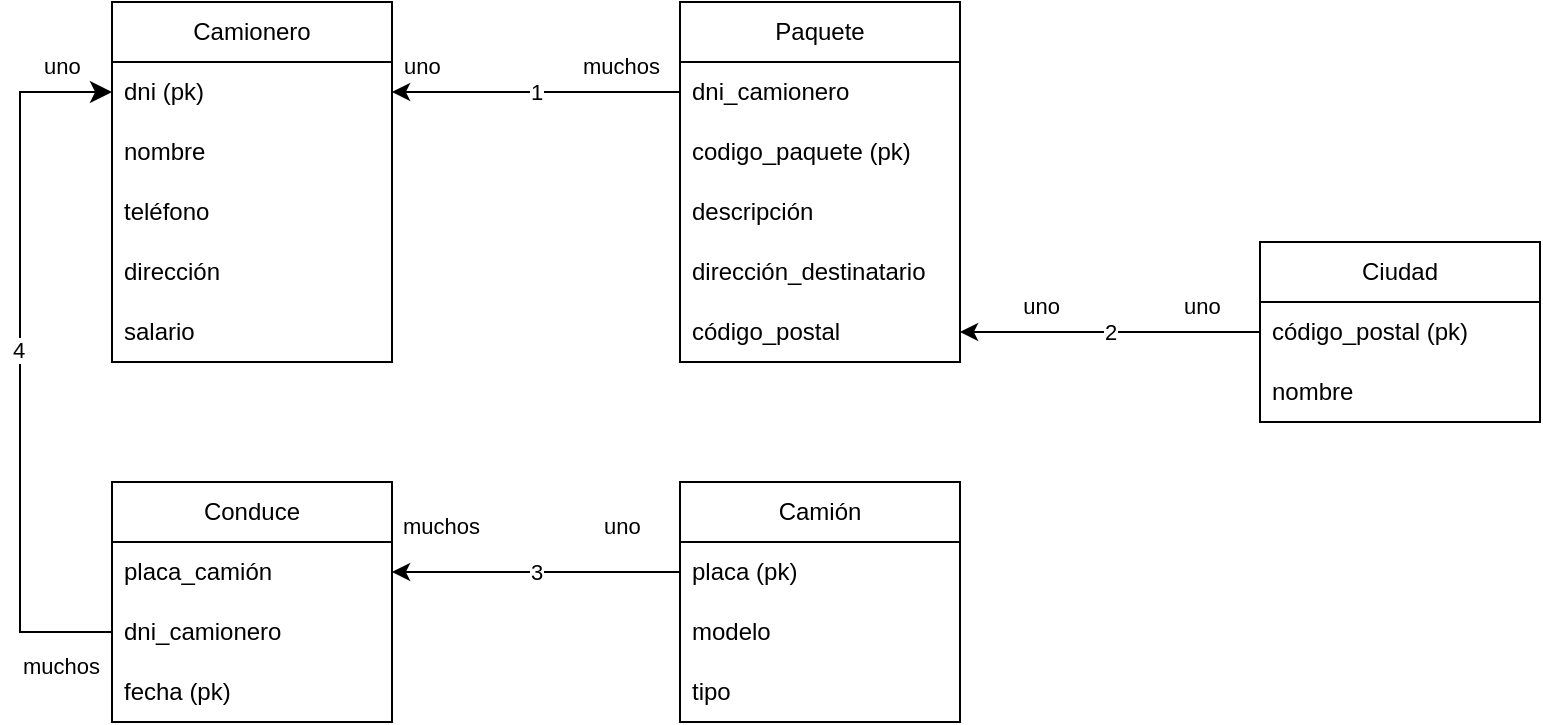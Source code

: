 <mxfile version="26.0.16">
  <diagram name="Page-1" id="VDTZBvhQoMmJyzTb9QjW">
    <mxGraphModel dx="1434" dy="738" grid="1" gridSize="10" guides="1" tooltips="1" connect="1" arrows="1" fold="1" page="1" pageScale="1" pageWidth="850" pageHeight="1100" math="0" shadow="0">
      <root>
        <mxCell id="0" />
        <mxCell id="1" parent="0" />
        <mxCell id="ClzYajz-QkG7fVSNxzS7-2" value="Camionero" style="swimlane;fontStyle=0;childLayout=stackLayout;horizontal=1;startSize=30;horizontalStack=0;resizeParent=1;resizeParentMax=0;resizeLast=0;collapsible=1;marginBottom=0;whiteSpace=wrap;html=1;" vertex="1" parent="1">
          <mxGeometry x="86" y="40" width="140" height="180" as="geometry">
            <mxRectangle x="350" y="320" width="60" height="30" as="alternateBounds" />
          </mxGeometry>
        </mxCell>
        <mxCell id="ClzYajz-QkG7fVSNxzS7-3" value="dni (pk)" style="text;strokeColor=none;fillColor=none;align=left;verticalAlign=middle;spacingLeft=4;spacingRight=4;overflow=hidden;points=[[0,0.5],[1,0.5]];portConstraint=eastwest;rotatable=0;whiteSpace=wrap;html=1;" vertex="1" parent="ClzYajz-QkG7fVSNxzS7-2">
          <mxGeometry y="30" width="140" height="30" as="geometry" />
        </mxCell>
        <mxCell id="ClzYajz-QkG7fVSNxzS7-4" value="nombre" style="text;strokeColor=none;fillColor=none;align=left;verticalAlign=middle;spacingLeft=4;spacingRight=4;overflow=hidden;points=[[0,0.5],[1,0.5]];portConstraint=eastwest;rotatable=0;whiteSpace=wrap;html=1;" vertex="1" parent="ClzYajz-QkG7fVSNxzS7-2">
          <mxGeometry y="60" width="140" height="30" as="geometry" />
        </mxCell>
        <mxCell id="ClzYajz-QkG7fVSNxzS7-5" value="teléfono" style="text;strokeColor=none;fillColor=none;align=left;verticalAlign=middle;spacingLeft=4;spacingRight=4;overflow=hidden;points=[[0,0.5],[1,0.5]];portConstraint=eastwest;rotatable=0;whiteSpace=wrap;html=1;" vertex="1" parent="ClzYajz-QkG7fVSNxzS7-2">
          <mxGeometry y="90" width="140" height="30" as="geometry" />
        </mxCell>
        <mxCell id="ClzYajz-QkG7fVSNxzS7-6" value="dirección" style="text;strokeColor=none;fillColor=none;align=left;verticalAlign=middle;spacingLeft=4;spacingRight=4;overflow=hidden;points=[[0,0.5],[1,0.5]];portConstraint=eastwest;rotatable=0;whiteSpace=wrap;html=1;" vertex="1" parent="ClzYajz-QkG7fVSNxzS7-2">
          <mxGeometry y="120" width="140" height="30" as="geometry" />
        </mxCell>
        <mxCell id="ClzYajz-QkG7fVSNxzS7-7" value="salario" style="text;strokeColor=none;fillColor=none;align=left;verticalAlign=middle;spacingLeft=4;spacingRight=4;overflow=hidden;points=[[0,0.5],[1,0.5]];portConstraint=eastwest;rotatable=0;whiteSpace=wrap;html=1;" vertex="1" parent="ClzYajz-QkG7fVSNxzS7-2">
          <mxGeometry y="150" width="140" height="30" as="geometry" />
        </mxCell>
        <mxCell id="ClzYajz-QkG7fVSNxzS7-8" value="Paquete" style="swimlane;fontStyle=0;childLayout=stackLayout;horizontal=1;startSize=30;horizontalStack=0;resizeParent=1;resizeParentMax=0;resizeLast=0;collapsible=1;marginBottom=0;whiteSpace=wrap;html=1;" vertex="1" parent="1">
          <mxGeometry x="370" y="40" width="140" height="180" as="geometry">
            <mxRectangle x="350" y="320" width="60" height="30" as="alternateBounds" />
          </mxGeometry>
        </mxCell>
        <mxCell id="ClzYajz-QkG7fVSNxzS7-9" value="dni_camionero" style="text;strokeColor=none;fillColor=none;align=left;verticalAlign=middle;spacingLeft=4;spacingRight=4;overflow=hidden;points=[[0,0.5],[1,0.5]];portConstraint=eastwest;rotatable=0;whiteSpace=wrap;html=1;" vertex="1" parent="ClzYajz-QkG7fVSNxzS7-8">
          <mxGeometry y="30" width="140" height="30" as="geometry" />
        </mxCell>
        <mxCell id="ClzYajz-QkG7fVSNxzS7-10" value="codigo_paquete (pk)" style="text;strokeColor=none;fillColor=none;align=left;verticalAlign=middle;spacingLeft=4;spacingRight=4;overflow=hidden;points=[[0,0.5],[1,0.5]];portConstraint=eastwest;rotatable=0;whiteSpace=wrap;html=1;" vertex="1" parent="ClzYajz-QkG7fVSNxzS7-8">
          <mxGeometry y="60" width="140" height="30" as="geometry" />
        </mxCell>
        <mxCell id="ClzYajz-QkG7fVSNxzS7-11" value="descripción" style="text;strokeColor=none;fillColor=none;align=left;verticalAlign=middle;spacingLeft=4;spacingRight=4;overflow=hidden;points=[[0,0.5],[1,0.5]];portConstraint=eastwest;rotatable=0;whiteSpace=wrap;html=1;" vertex="1" parent="ClzYajz-QkG7fVSNxzS7-8">
          <mxGeometry y="90" width="140" height="30" as="geometry" />
        </mxCell>
        <mxCell id="ClzYajz-QkG7fVSNxzS7-12" value="dirección_destinatario" style="text;strokeColor=none;fillColor=none;align=left;verticalAlign=middle;spacingLeft=4;spacingRight=4;overflow=hidden;points=[[0,0.5],[1,0.5]];portConstraint=eastwest;rotatable=0;whiteSpace=wrap;html=1;" vertex="1" parent="ClzYajz-QkG7fVSNxzS7-8">
          <mxGeometry y="120" width="140" height="30" as="geometry" />
        </mxCell>
        <mxCell id="ClzYajz-QkG7fVSNxzS7-41" value="código_postal" style="text;strokeColor=none;fillColor=none;align=left;verticalAlign=middle;spacingLeft=4;spacingRight=4;overflow=hidden;points=[[0,0.5],[1,0.5]];portConstraint=eastwest;rotatable=0;whiteSpace=wrap;html=1;" vertex="1" parent="ClzYajz-QkG7fVSNxzS7-8">
          <mxGeometry y="150" width="140" height="30" as="geometry" />
        </mxCell>
        <mxCell id="ClzYajz-QkG7fVSNxzS7-17" value="" style="endArrow=classic;html=1;rounded=0;entryX=1;entryY=0.5;entryDx=0;entryDy=0;exitX=0;exitY=0.5;exitDx=0;exitDy=0;" edge="1" parent="1" source="ClzYajz-QkG7fVSNxzS7-9" target="ClzYajz-QkG7fVSNxzS7-3">
          <mxGeometry relative="1" as="geometry">
            <mxPoint x="340" y="180" as="sourcePoint" />
            <mxPoint x="500" y="180" as="targetPoint" />
          </mxGeometry>
        </mxCell>
        <mxCell id="ClzYajz-QkG7fVSNxzS7-18" value="1" style="edgeLabel;resizable=0;html=1;;align=center;verticalAlign=middle;" connectable="0" vertex="1" parent="ClzYajz-QkG7fVSNxzS7-17">
          <mxGeometry relative="1" as="geometry" />
        </mxCell>
        <mxCell id="ClzYajz-QkG7fVSNxzS7-19" value="uno" style="edgeLabel;resizable=0;html=1;;align=left;verticalAlign=bottom;" connectable="0" vertex="1" parent="ClzYajz-QkG7fVSNxzS7-17">
          <mxGeometry x="-1" relative="1" as="geometry">
            <mxPoint x="-140" y="-5" as="offset" />
          </mxGeometry>
        </mxCell>
        <mxCell id="ClzYajz-QkG7fVSNxzS7-20" value="muchos" style="edgeLabel;resizable=0;html=1;;align=right;verticalAlign=bottom;" connectable="0" vertex="1" parent="ClzYajz-QkG7fVSNxzS7-17">
          <mxGeometry x="1" relative="1" as="geometry">
            <mxPoint x="134" y="-5" as="offset" />
          </mxGeometry>
        </mxCell>
        <mxCell id="ClzYajz-QkG7fVSNxzS7-47" value="uno" style="edgeLabel;resizable=0;html=1;;align=left;verticalAlign=bottom;" connectable="0" vertex="1" parent="ClzYajz-QkG7fVSNxzS7-17">
          <mxGeometry x="-1" relative="1" as="geometry">
            <mxPoint x="-320" y="-5" as="offset" />
          </mxGeometry>
        </mxCell>
        <mxCell id="ClzYajz-QkG7fVSNxzS7-48" value="muchos" style="edgeLabel;resizable=0;html=1;;align=right;verticalAlign=bottom;" connectable="0" vertex="1" parent="ClzYajz-QkG7fVSNxzS7-17">
          <mxGeometry x="1" relative="1" as="geometry">
            <mxPoint x="-146" y="295" as="offset" />
          </mxGeometry>
        </mxCell>
        <mxCell id="ClzYajz-QkG7fVSNxzS7-21" value="Ciudad" style="swimlane;fontStyle=0;childLayout=stackLayout;horizontal=1;startSize=30;horizontalStack=0;resizeParent=1;resizeParentMax=0;resizeLast=0;collapsible=1;marginBottom=0;whiteSpace=wrap;html=1;" vertex="1" parent="1">
          <mxGeometry x="660" y="160" width="140" height="90" as="geometry">
            <mxRectangle x="350" y="320" width="60" height="30" as="alternateBounds" />
          </mxGeometry>
        </mxCell>
        <mxCell id="ClzYajz-QkG7fVSNxzS7-22" value="código_postal (pk)" style="text;strokeColor=none;fillColor=none;align=left;verticalAlign=middle;spacingLeft=4;spacingRight=4;overflow=hidden;points=[[0,0.5],[1,0.5]];portConstraint=eastwest;rotatable=0;whiteSpace=wrap;html=1;" vertex="1" parent="ClzYajz-QkG7fVSNxzS7-21">
          <mxGeometry y="30" width="140" height="30" as="geometry" />
        </mxCell>
        <mxCell id="ClzYajz-QkG7fVSNxzS7-23" value="nombre" style="text;strokeColor=none;fillColor=none;align=left;verticalAlign=middle;spacingLeft=4;spacingRight=4;overflow=hidden;points=[[0,0.5],[1,0.5]];portConstraint=eastwest;rotatable=0;whiteSpace=wrap;html=1;" vertex="1" parent="ClzYajz-QkG7fVSNxzS7-21">
          <mxGeometry y="60" width="140" height="30" as="geometry" />
        </mxCell>
        <mxCell id="ClzYajz-QkG7fVSNxzS7-28" value="2" style="endArrow=classic;html=1;rounded=0;exitX=0;exitY=0.5;exitDx=0;exitDy=0;entryX=1;entryY=0.5;entryDx=0;entryDy=0;" edge="1" parent="1" source="ClzYajz-QkG7fVSNxzS7-22" target="ClzYajz-QkG7fVSNxzS7-41">
          <mxGeometry relative="1" as="geometry">
            <mxPoint x="680" y="200" as="sourcePoint" />
            <mxPoint x="460" y="210" as="targetPoint" />
          </mxGeometry>
        </mxCell>
        <mxCell id="ClzYajz-QkG7fVSNxzS7-29" value="2" style="edgeLabel;resizable=0;html=1;;align=center;verticalAlign=middle;" connectable="0" vertex="1" parent="ClzYajz-QkG7fVSNxzS7-28">
          <mxGeometry relative="1" as="geometry" />
        </mxCell>
        <mxCell id="ClzYajz-QkG7fVSNxzS7-30" value="uno" style="edgeLabel;resizable=0;html=1;;align=left;verticalAlign=bottom;" connectable="0" vertex="1" parent="ClzYajz-QkG7fVSNxzS7-28">
          <mxGeometry x="-1" relative="1" as="geometry">
            <mxPoint x="-40" y="-5" as="offset" />
          </mxGeometry>
        </mxCell>
        <mxCell id="ClzYajz-QkG7fVSNxzS7-31" value="uno" style="edgeLabel;resizable=0;html=1;;align=right;verticalAlign=bottom;" connectable="0" vertex="1" parent="ClzYajz-QkG7fVSNxzS7-28">
          <mxGeometry x="1" relative="1" as="geometry">
            <mxPoint x="50" y="-5" as="offset" />
          </mxGeometry>
        </mxCell>
        <mxCell id="ClzYajz-QkG7fVSNxzS7-35" value="Camión" style="swimlane;fontStyle=0;childLayout=stackLayout;horizontal=1;startSize=30;horizontalStack=0;resizeParent=1;resizeParentMax=0;resizeLast=0;collapsible=1;marginBottom=0;whiteSpace=wrap;html=1;" vertex="1" parent="1">
          <mxGeometry x="370" y="280" width="140" height="120" as="geometry">
            <mxRectangle x="350" y="320" width="60" height="30" as="alternateBounds" />
          </mxGeometry>
        </mxCell>
        <mxCell id="ClzYajz-QkG7fVSNxzS7-36" value="placa (pk)" style="text;strokeColor=none;fillColor=none;align=left;verticalAlign=middle;spacingLeft=4;spacingRight=4;overflow=hidden;points=[[0,0.5],[1,0.5]];portConstraint=eastwest;rotatable=0;whiteSpace=wrap;html=1;" vertex="1" parent="ClzYajz-QkG7fVSNxzS7-35">
          <mxGeometry y="30" width="140" height="30" as="geometry" />
        </mxCell>
        <mxCell id="ClzYajz-QkG7fVSNxzS7-37" value="modelo" style="text;strokeColor=none;fillColor=none;align=left;verticalAlign=middle;spacingLeft=4;spacingRight=4;overflow=hidden;points=[[0,0.5],[1,0.5]];portConstraint=eastwest;rotatable=0;whiteSpace=wrap;html=1;" vertex="1" parent="ClzYajz-QkG7fVSNxzS7-35">
          <mxGeometry y="60" width="140" height="30" as="geometry" />
        </mxCell>
        <mxCell id="ClzYajz-QkG7fVSNxzS7-38" value="tipo" style="text;strokeColor=none;fillColor=none;align=left;verticalAlign=middle;spacingLeft=4;spacingRight=4;overflow=hidden;points=[[0,0.5],[1,0.5]];portConstraint=eastwest;rotatable=0;whiteSpace=wrap;html=1;" vertex="1" parent="ClzYajz-QkG7fVSNxzS7-35">
          <mxGeometry y="90" width="140" height="30" as="geometry" />
        </mxCell>
        <mxCell id="ClzYajz-QkG7fVSNxzS7-42" value="Conduce" style="swimlane;fontStyle=0;childLayout=stackLayout;horizontal=1;startSize=30;horizontalStack=0;resizeParent=1;resizeParentMax=0;resizeLast=0;collapsible=1;marginBottom=0;whiteSpace=wrap;html=1;" vertex="1" parent="1">
          <mxGeometry x="86" y="280" width="140" height="120" as="geometry">
            <mxRectangle x="350" y="320" width="60" height="30" as="alternateBounds" />
          </mxGeometry>
        </mxCell>
        <mxCell id="ClzYajz-QkG7fVSNxzS7-43" value="placa_camión" style="text;strokeColor=none;fillColor=none;align=left;verticalAlign=middle;spacingLeft=4;spacingRight=4;overflow=hidden;points=[[0,0.5],[1,0.5]];portConstraint=eastwest;rotatable=0;whiteSpace=wrap;html=1;" vertex="1" parent="ClzYajz-QkG7fVSNxzS7-42">
          <mxGeometry y="30" width="140" height="30" as="geometry" />
        </mxCell>
        <mxCell id="ClzYajz-QkG7fVSNxzS7-44" value="dni_camionero" style="text;strokeColor=none;fillColor=none;align=left;verticalAlign=middle;spacingLeft=4;spacingRight=4;overflow=hidden;points=[[0,0.5],[1,0.5]];portConstraint=eastwest;rotatable=0;whiteSpace=wrap;html=1;" vertex="1" parent="ClzYajz-QkG7fVSNxzS7-42">
          <mxGeometry y="60" width="140" height="30" as="geometry" />
        </mxCell>
        <mxCell id="ClzYajz-QkG7fVSNxzS7-45" value="fecha (pk)" style="text;strokeColor=none;fillColor=none;align=left;verticalAlign=middle;spacingLeft=4;spacingRight=4;overflow=hidden;points=[[0,0.5],[1,0.5]];portConstraint=eastwest;rotatable=0;whiteSpace=wrap;html=1;" vertex="1" parent="ClzYajz-QkG7fVSNxzS7-42">
          <mxGeometry y="90" width="140" height="30" as="geometry" />
        </mxCell>
        <mxCell id="ClzYajz-QkG7fVSNxzS7-50" value="" style="edgeStyle=segmentEdgeStyle;endArrow=classic;html=1;curved=0;rounded=0;endSize=8;startSize=8;sourcePerimeterSpacing=0;targetPerimeterSpacing=0;entryX=0;entryY=0.5;entryDx=0;entryDy=0;exitX=0;exitY=0.5;exitDx=0;exitDy=0;" edge="1" parent="1" source="ClzYajz-QkG7fVSNxzS7-44" target="ClzYajz-QkG7fVSNxzS7-3">
          <mxGeometry width="100" relative="1" as="geometry">
            <mxPoint x="-40" y="180" as="sourcePoint" />
            <mxPoint x="60" y="220" as="targetPoint" />
            <Array as="points">
              <mxPoint x="40" y="355" />
              <mxPoint x="40" y="85" />
            </Array>
          </mxGeometry>
        </mxCell>
        <mxCell id="ClzYajz-QkG7fVSNxzS7-51" value="4" style="edgeLabel;html=1;align=center;verticalAlign=middle;resizable=0;points=[];" vertex="1" connectable="0" parent="ClzYajz-QkG7fVSNxzS7-50">
          <mxGeometry x="0.033" y="1" relative="1" as="geometry">
            <mxPoint as="offset" />
          </mxGeometry>
        </mxCell>
        <mxCell id="ClzYajz-QkG7fVSNxzS7-68" value="" style="endArrow=classic;html=1;rounded=0;entryX=1;entryY=0.5;entryDx=0;entryDy=0;exitX=0;exitY=0.5;exitDx=0;exitDy=0;" edge="1" parent="1" source="ClzYajz-QkG7fVSNxzS7-36" target="ClzYajz-QkG7fVSNxzS7-43">
          <mxGeometry relative="1" as="geometry">
            <mxPoint x="340" y="280" as="sourcePoint" />
            <mxPoint x="500" y="280" as="targetPoint" />
          </mxGeometry>
        </mxCell>
        <mxCell id="ClzYajz-QkG7fVSNxzS7-69" value="3" style="edgeLabel;resizable=0;html=1;;align=center;verticalAlign=middle;" connectable="0" vertex="1" parent="ClzYajz-QkG7fVSNxzS7-68">
          <mxGeometry relative="1" as="geometry" />
        </mxCell>
        <mxCell id="ClzYajz-QkG7fVSNxzS7-70" value="uno" style="edgeLabel;resizable=0;html=1;;align=left;verticalAlign=bottom;" connectable="0" vertex="1" parent="ClzYajz-QkG7fVSNxzS7-68">
          <mxGeometry x="-1" relative="1" as="geometry">
            <mxPoint x="-40" y="-15" as="offset" />
          </mxGeometry>
        </mxCell>
        <mxCell id="ClzYajz-QkG7fVSNxzS7-71" value="muchos" style="edgeLabel;resizable=0;html=1;;align=right;verticalAlign=bottom;" connectable="0" vertex="1" parent="ClzYajz-QkG7fVSNxzS7-68">
          <mxGeometry x="1" relative="1" as="geometry">
            <mxPoint x="44" y="-15" as="offset" />
          </mxGeometry>
        </mxCell>
      </root>
    </mxGraphModel>
  </diagram>
</mxfile>
